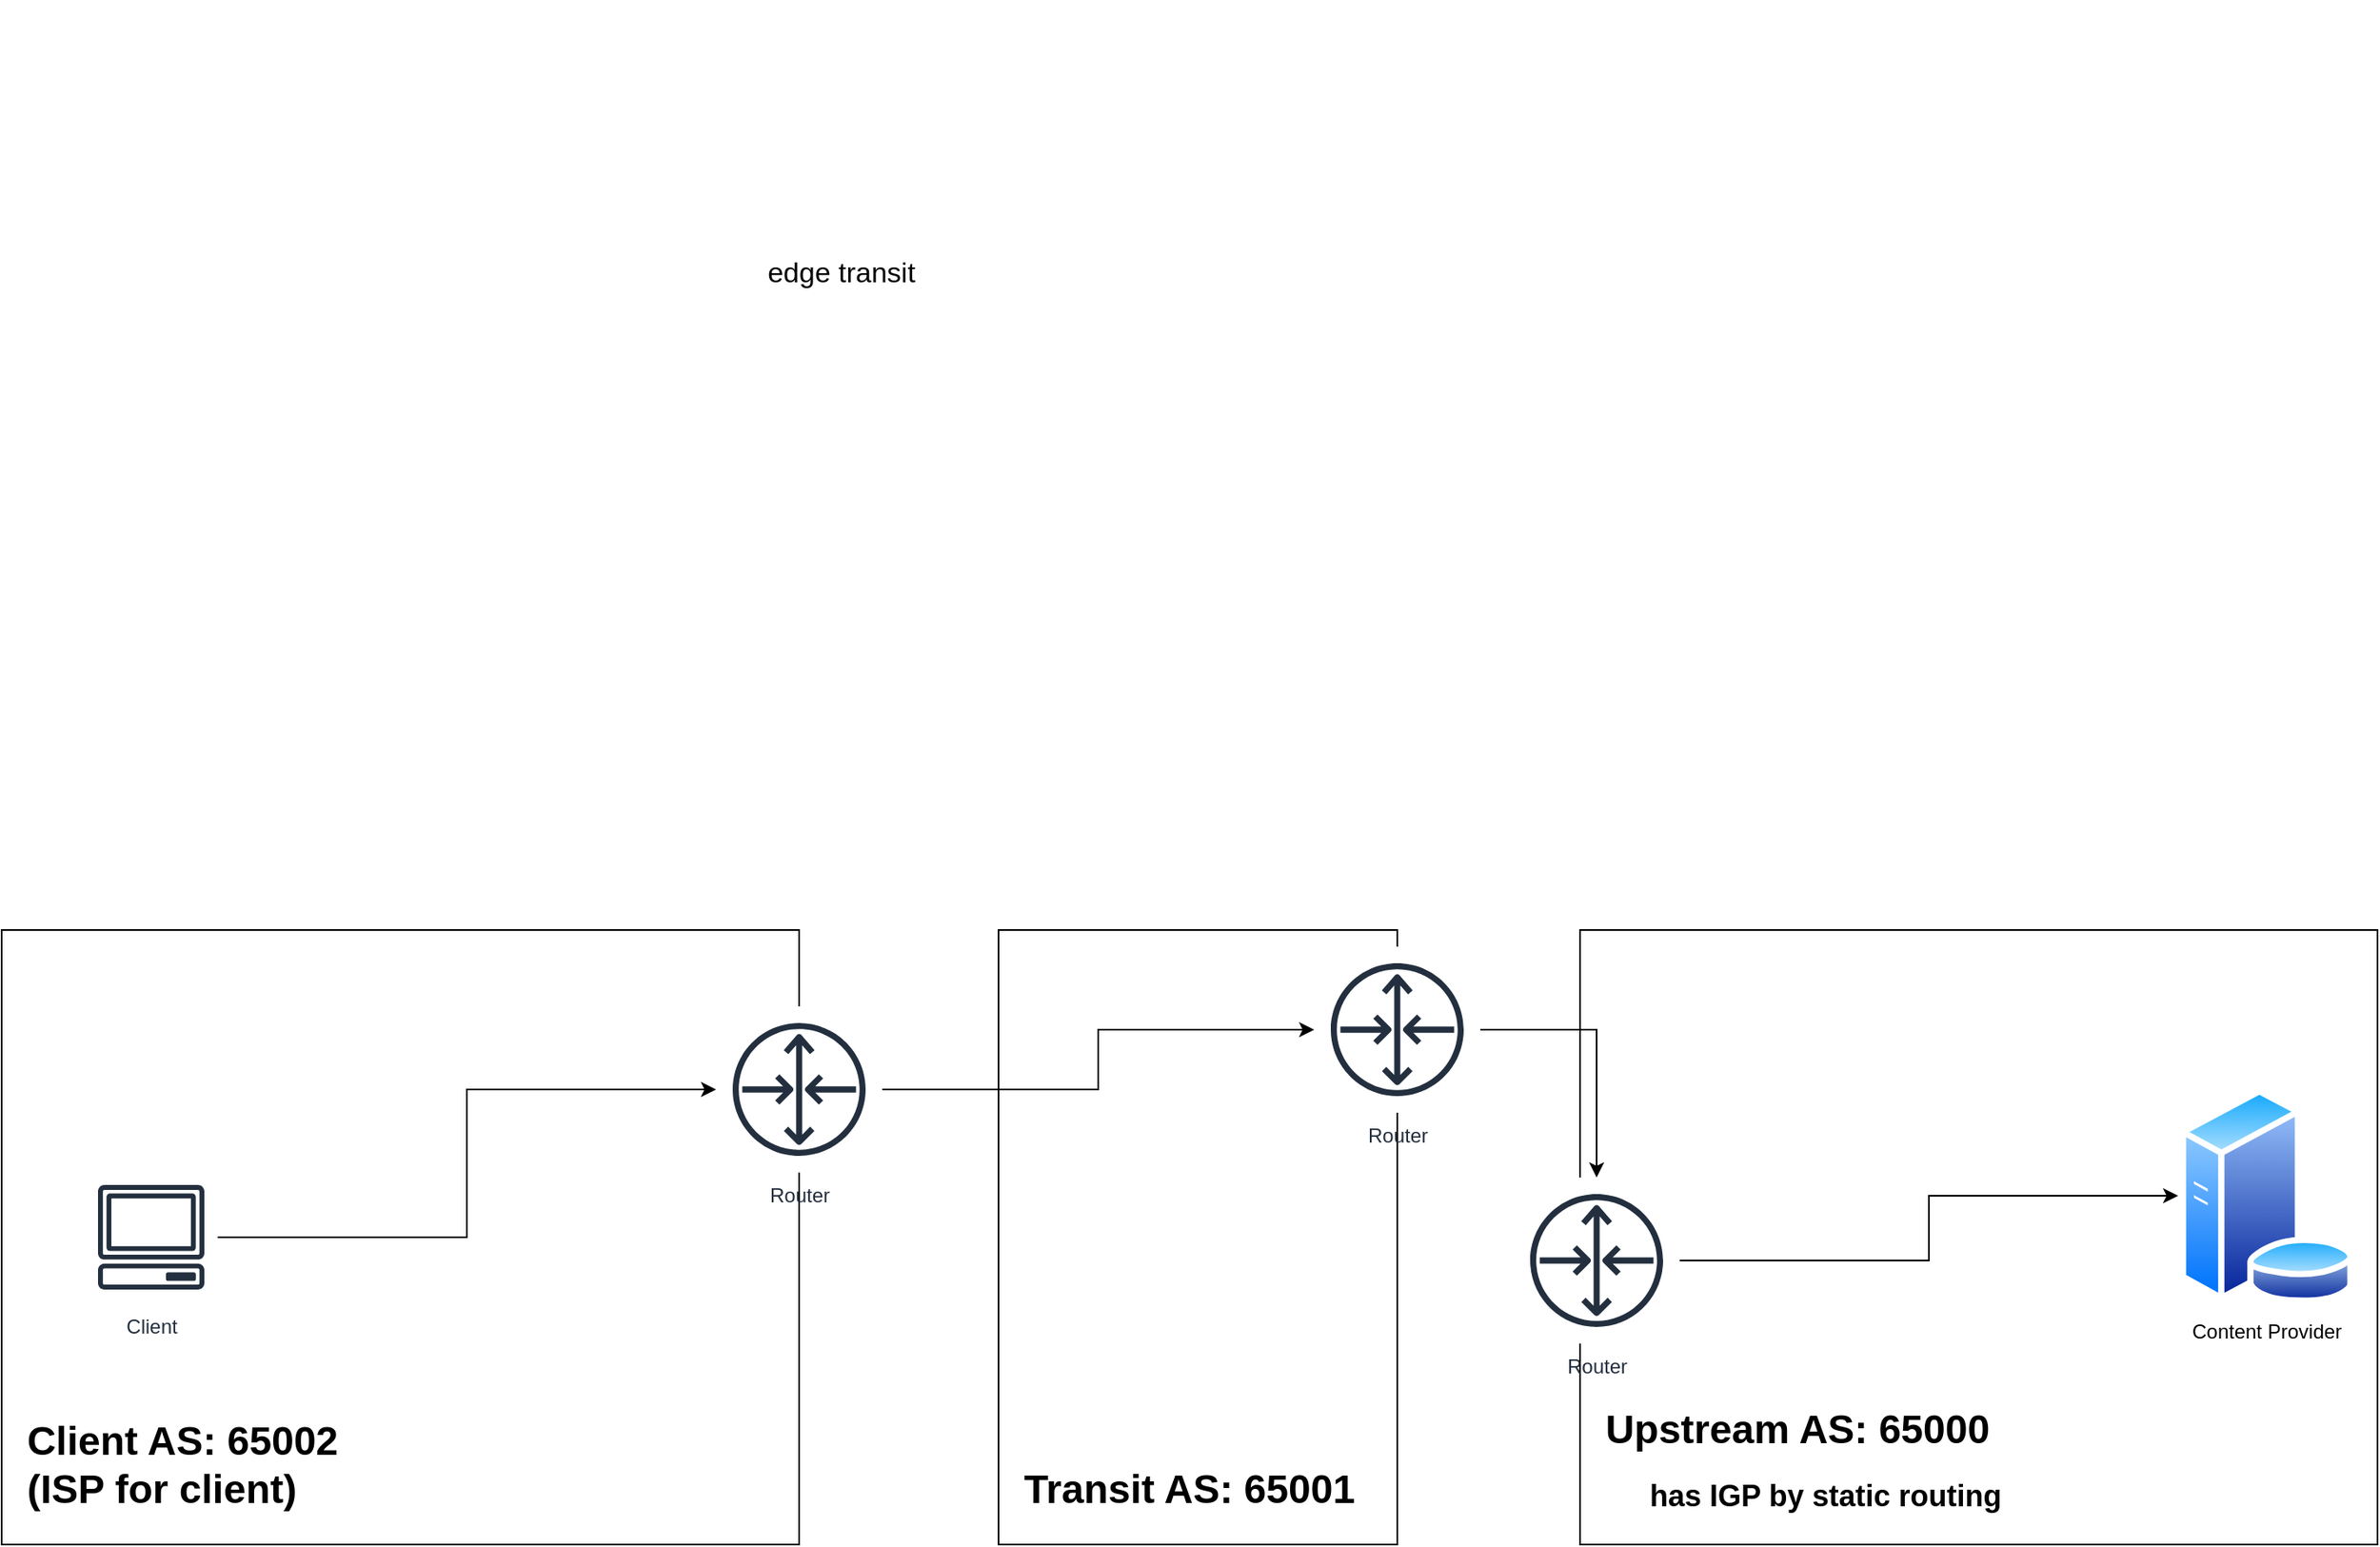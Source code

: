 <mxfile version="27.0.4">
  <diagram name="Page-1" id="fsPeMJHu-EfQhT_ylziV">
    <mxGraphModel dx="2487" dy="1553" grid="1" gridSize="10" guides="1" tooltips="1" connect="1" arrows="1" fold="1" page="0" pageScale="1" pageWidth="850" pageHeight="1100" math="0" shadow="0">
      <root>
        <mxCell id="0" />
        <mxCell id="1" parent="0" />
        <mxCell id="kL62APcaQO3cqdGzzoky-1" value="" style="shape=image;verticalLabelPosition=bottom;labelBackgroundColor=default;verticalAlign=top;aspect=fixed;imageAspect=0;image=https://user-images.githubusercontent.com/77579794/183524619-3f9b9520-3302-4bd7-8677-d294d2cde792.png;" parent="1" vertex="1">
          <mxGeometry x="190" y="160" width="1030" height="527.02" as="geometry" />
        </mxCell>
        <mxCell id="kL62APcaQO3cqdGzzoky-3" value="&amp;nbsp;&lt;h1 align=&quot;left&quot;&gt;&amp;nbsp; Client AS: 65002&lt;br&gt;&amp;nbsp; (ISP for client)&lt;br&gt;&lt;/h1&gt;" style="rounded=0;whiteSpace=wrap;html=1;align=left;verticalAlign=bottom;fillColor=none;" parent="1" vertex="1">
          <mxGeometry x="-170" y="720" width="480" height="370" as="geometry" />
        </mxCell>
        <mxCell id="kL62APcaQO3cqdGzzoky-5" value="&amp;nbsp;&lt;h1 align=&quot;left&quot;&gt;&amp;nbsp; Transit AS: 65001&lt;br&gt;&lt;/h1&gt;" style="rounded=0;whiteSpace=wrap;html=1;align=left;verticalAlign=bottom;fillColor=none;" parent="1" vertex="1">
          <mxGeometry x="430" y="720" width="240" height="370" as="geometry" />
        </mxCell>
        <mxCell id="kL62APcaQO3cqdGzzoky-7" value="&amp;nbsp;&lt;h1 align=&quot;left&quot;&gt;&amp;nbsp; Upstream AS: 65000&lt;span style=&quot;white-space: pre;&quot;&gt;&lt;/span&gt;&lt;/h1&gt;&lt;div&gt;&lt;h2 align=&quot;left&quot;&gt;&lt;span style=&quot;white-space: pre;&quot;&gt;&#x9;&lt;/span&gt;&lt;span style=&quot;white-space: pre;&quot;&gt;&lt;/span&gt;has IGP by static routing&lt;br&gt;&lt;/h2&gt;&lt;/div&gt;" style="rounded=0;whiteSpace=wrap;html=1;align=left;verticalAlign=bottom;fillColor=none;" parent="1" vertex="1">
          <mxGeometry x="780" y="720" width="480" height="370" as="geometry" />
        </mxCell>
        <mxCell id="kL62APcaQO3cqdGzzoky-15" style="edgeStyle=orthogonalEdgeStyle;rounded=0;orthogonalLoop=1;jettySize=auto;html=1;" parent="1" source="kL62APcaQO3cqdGzzoky-9" target="kL62APcaQO3cqdGzzoky-14" edge="1">
          <mxGeometry relative="1" as="geometry" />
        </mxCell>
        <mxCell id="kL62APcaQO3cqdGzzoky-9" value="Client" style="sketch=0;outlineConnect=0;fontColor=#232F3E;gradientColor=none;strokeColor=#232F3E;fillColor=#ffffff;dashed=0;verticalLabelPosition=bottom;verticalAlign=top;align=center;html=1;fontSize=12;fontStyle=0;aspect=fixed;shape=mxgraph.aws4.resourceIcon;resIcon=mxgraph.aws4.client;" parent="1" vertex="1">
          <mxGeometry x="-120" y="865" width="80" height="80" as="geometry" />
        </mxCell>
        <mxCell id="kL62APcaQO3cqdGzzoky-12" value="Content Provider" style="image;aspect=fixed;perimeter=ellipsePerimeter;html=1;align=center;shadow=0;dashed=0;spacingTop=3;image=img/lib/active_directory/database_server.svg;" parent="1" vertex="1">
          <mxGeometry x="1140" y="815" width="106.6" height="130" as="geometry" />
        </mxCell>
        <mxCell id="kL62APcaQO3cqdGzzoky-17" style="edgeStyle=orthogonalEdgeStyle;rounded=0;orthogonalLoop=1;jettySize=auto;html=1;" parent="1" source="kL62APcaQO3cqdGzzoky-14" target="kL62APcaQO3cqdGzzoky-16" edge="1">
          <mxGeometry relative="1" as="geometry" />
        </mxCell>
        <mxCell id="kL62APcaQO3cqdGzzoky-14" value="Router" style="sketch=0;outlineConnect=0;fontColor=#232F3E;gradientColor=none;strokeColor=#232F3E;fillColor=#ffffff;dashed=0;verticalLabelPosition=bottom;verticalAlign=top;align=center;html=1;fontSize=12;fontStyle=0;aspect=fixed;shape=mxgraph.aws4.resourceIcon;resIcon=mxgraph.aws4.router;" parent="1" vertex="1">
          <mxGeometry x="260" y="766" width="100" height="100" as="geometry" />
        </mxCell>
        <mxCell id="kL62APcaQO3cqdGzzoky-19" value="" style="edgeStyle=orthogonalEdgeStyle;rounded=0;orthogonalLoop=1;jettySize=auto;html=1;" parent="1" source="kL62APcaQO3cqdGzzoky-16" target="kL62APcaQO3cqdGzzoky-18" edge="1">
          <mxGeometry relative="1" as="geometry" />
        </mxCell>
        <mxCell id="kL62APcaQO3cqdGzzoky-16" value="Router" style="sketch=0;outlineConnect=0;fontColor=#232F3E;gradientColor=none;strokeColor=#232F3E;fillColor=#ffffff;dashed=0;verticalLabelPosition=bottom;verticalAlign=top;align=center;html=1;fontSize=12;fontStyle=0;aspect=fixed;shape=mxgraph.aws4.resourceIcon;resIcon=mxgraph.aws4.router;" parent="1" vertex="1">
          <mxGeometry x="620" y="730" width="100" height="100" as="geometry" />
        </mxCell>
        <mxCell id="kL62APcaQO3cqdGzzoky-20" style="edgeStyle=orthogonalEdgeStyle;rounded=0;orthogonalLoop=1;jettySize=auto;html=1;entryX=0;entryY=0.5;entryDx=0;entryDy=0;" parent="1" source="kL62APcaQO3cqdGzzoky-18" target="kL62APcaQO3cqdGzzoky-12" edge="1">
          <mxGeometry relative="1" as="geometry" />
        </mxCell>
        <mxCell id="kL62APcaQO3cqdGzzoky-18" value="Router" style="sketch=0;outlineConnect=0;fontColor=#232F3E;gradientColor=none;strokeColor=#232F3E;fillColor=#ffffff;dashed=0;verticalLabelPosition=bottom;verticalAlign=top;align=center;html=1;fontSize=12;fontStyle=0;aspect=fixed;shape=mxgraph.aws4.resourceIcon;resIcon=mxgraph.aws4.router;" parent="1" vertex="1">
          <mxGeometry x="740" y="869" width="100" height="100" as="geometry" />
        </mxCell>
        <mxCell id="kL62APcaQO3cqdGzzoky-21" value="&lt;span style=&quot;&quot;&gt;edge transit&lt;/span&gt;" style="text;html=1;align=center;verticalAlign=middle;resizable=0;points=[];autosize=1;strokeColor=none;fillColor=none;fontSize=17;fontColor=light-dark(default, #c01c28);labelBackgroundColor=default;" parent="1" vertex="1">
          <mxGeometry x="280" y="310" width="110" height="30" as="geometry" />
        </mxCell>
      </root>
    </mxGraphModel>
  </diagram>
</mxfile>
